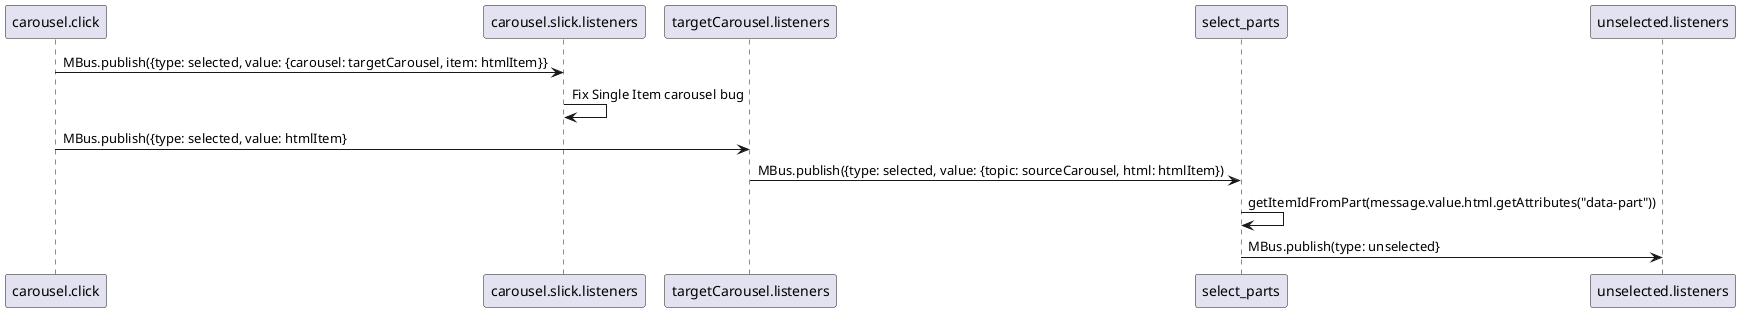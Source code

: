@startuml
carousel.click -> carousel.slick.listeners: MBus.publish({type: selected, value: {carousel: targetCarousel, item: htmlItem}}
carousel.slick.listeners -> carousel.slick.listeners: Fix Single Item carousel bug
carousel.click -> targetCarousel.listeners: MBus.publish({type: selected, value: htmlItem}
targetCarousel.listeners -> select_parts: MBus.publish({type: selected, value: {topic: sourceCarousel, html: htmlItem})
select_parts -> select_parts: getItemIdFromPart(message.value.html.getAttributes("data-part"))
select_parts -> unselected.listeners: MBus.publish(type: unselected}
@enduml
